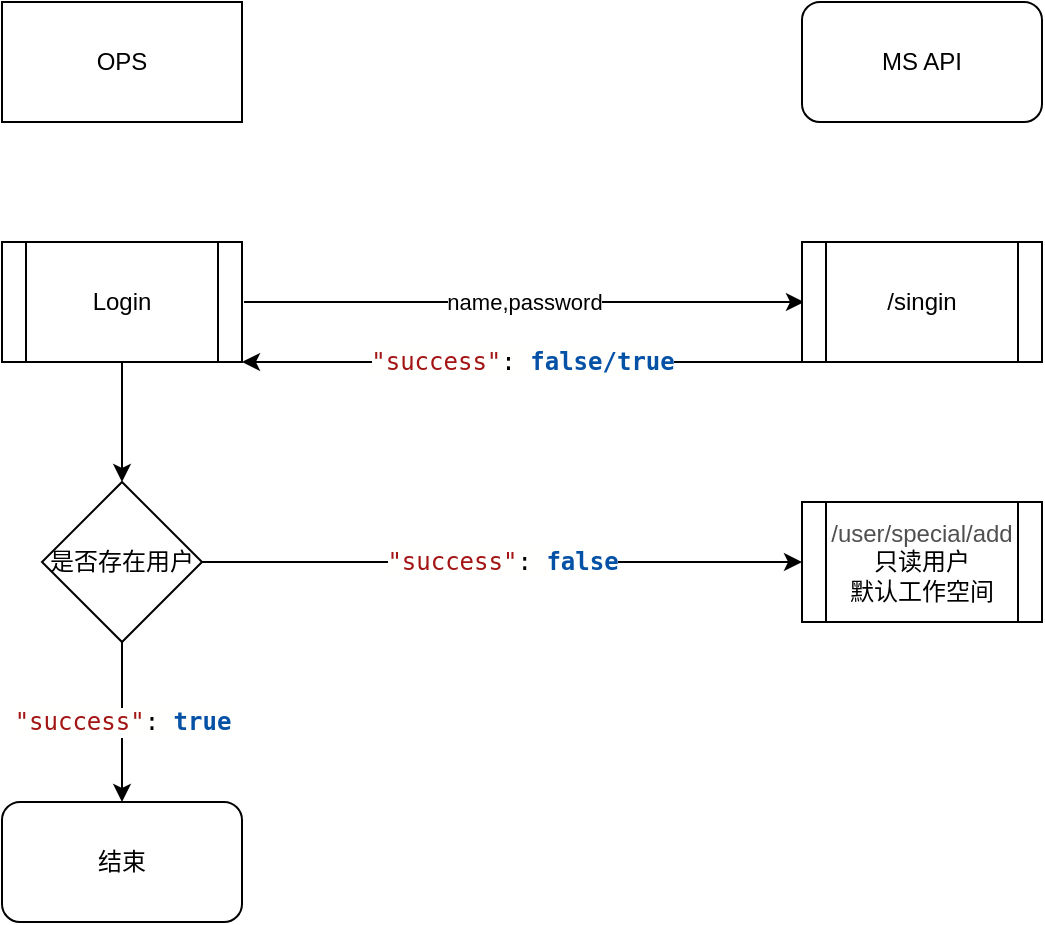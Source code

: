 <mxfile version="14.1.8" type="github" pages="2">
  <diagram id="Z58pGtP5zJbnXp1TciGu" name="用户关联">
    <mxGraphModel dx="1562" dy="912" grid="1" gridSize="10" guides="1" tooltips="1" connect="1" arrows="1" fold="1" page="1" pageScale="1" pageWidth="827" pageHeight="1169" math="0" shadow="0">
      <root>
        <mxCell id="0" />
        <mxCell id="1" parent="0" />
        <mxCell id="ELI0qrgOZ5BdzHNoMAGf-1" value="OPS" style="rounded=0;whiteSpace=wrap;html=1;" vertex="1" parent="1">
          <mxGeometry x="120" y="40" width="120" height="60" as="geometry" />
        </mxCell>
        <mxCell id="ELI0qrgOZ5BdzHNoMAGf-2" value="MS API" style="rounded=1;whiteSpace=wrap;html=1;" vertex="1" parent="1">
          <mxGeometry x="520" y="40" width="120" height="60" as="geometry" />
        </mxCell>
        <mxCell id="ELI0qrgOZ5BdzHNoMAGf-11" value="name,password" style="edgeStyle=orthogonalEdgeStyle;rounded=0;orthogonalLoop=1;jettySize=auto;html=1;" edge="1" parent="1">
          <mxGeometry relative="1" as="geometry">
            <mxPoint x="241" y="190" as="sourcePoint" />
            <mxPoint x="521" y="190" as="targetPoint" />
          </mxGeometry>
        </mxCell>
        <mxCell id="ELI0qrgOZ5BdzHNoMAGf-26" style="edgeStyle=orthogonalEdgeStyle;rounded=0;orthogonalLoop=1;jettySize=auto;html=1;" edge="1" parent="1" source="ELI0qrgOZ5BdzHNoMAGf-4" target="ELI0qrgOZ5BdzHNoMAGf-6">
          <mxGeometry relative="1" as="geometry" />
        </mxCell>
        <mxCell id="ELI0qrgOZ5BdzHNoMAGf-4" value="Login" style="shape=process;whiteSpace=wrap;html=1;backgroundOutline=1;" vertex="1" parent="1">
          <mxGeometry x="120" y="160" width="120" height="60" as="geometry" />
        </mxCell>
        <mxCell id="ELI0qrgOZ5BdzHNoMAGf-5" value="/singin" style="shape=process;whiteSpace=wrap;html=1;backgroundOutline=1;" vertex="1" parent="1">
          <mxGeometry x="520" y="160" width="120" height="60" as="geometry" />
        </mxCell>
        <mxCell id="ELI0qrgOZ5BdzHNoMAGf-27" value="&lt;span style=&quot;font-style: normal ; font-weight: 400 ; letter-spacing: normal ; text-align: center ; text-indent: 0px ; text-transform: none ; word-spacing: 0px ; font-family: &amp;#34;droid sans mono&amp;#34; , monospace , monospace , &amp;#34;droid sans fallback&amp;#34; ; font-size: 12px ; background-color: rgb(255 , 255 , 254) ; color: rgb(163 , 21 , 21)&quot;&gt;&quot;success&quot;&lt;/span&gt;&lt;span style=&quot;color: rgb(0 , 0 , 0) ; font-style: normal ; font-weight: 400 ; letter-spacing: normal ; text-align: center ; text-indent: 0px ; text-transform: none ; word-spacing: 0px ; font-family: &amp;#34;droid sans mono&amp;#34; , monospace , monospace , &amp;#34;droid sans fallback&amp;#34; ; font-size: 12px ; background-color: rgb(255 , 255 , 254)&quot;&gt;:&lt;span&gt;&amp;nbsp;&lt;/span&gt;&lt;/span&gt;&lt;span style=&quot;font-style: normal ; letter-spacing: normal ; text-align: center ; text-indent: 0px ; text-transform: none ; word-spacing: 0px ; font-family: &amp;#34;droid sans mono&amp;#34; , monospace , monospace , &amp;#34;droid sans fallback&amp;#34; ; font-size: 12px ; background-color: rgb(255 , 255 , 254) ; color: rgb(4 , 81 , 165) ; font-weight: bold&quot;&gt;false&lt;br&gt;&lt;/span&gt;" style="edgeStyle=orthogonalEdgeStyle;rounded=0;orthogonalLoop=1;jettySize=auto;html=1;" edge="1" parent="1" source="ELI0qrgOZ5BdzHNoMAGf-6" target="ELI0qrgOZ5BdzHNoMAGf-7">
          <mxGeometry relative="1" as="geometry" />
        </mxCell>
        <mxCell id="ELI0qrgOZ5BdzHNoMAGf-30" value="&lt;span style=&quot;font-style: normal ; font-weight: 400 ; letter-spacing: normal ; text-align: center ; text-indent: 0px ; text-transform: none ; word-spacing: 0px ; font-family: &amp;#34;droid sans mono&amp;#34; , monospace , monospace , &amp;#34;droid sans fallback&amp;#34; ; font-size: 12px ; background-color: rgb(255 , 255 , 254) ; color: rgb(163 , 21 , 21)&quot;&gt;&quot;success&quot;&lt;/span&gt;&lt;span style=&quot;font-style: normal ; letter-spacing: normal ; text-align: center ; text-indent: 0px ; text-transform: none ; word-spacing: 0px ; font-family: &amp;#34;droid sans mono&amp;#34; , monospace , monospace , &amp;#34;droid sans fallback&amp;#34; ; font-size: 12px ; background-color: rgb(255 , 255 , 254)&quot;&gt;:&amp;nbsp;&lt;font color=&quot;#0451a5&quot;&gt;&lt;b&gt;true&lt;/b&gt;&lt;/font&gt;&lt;/span&gt;" style="edgeStyle=orthogonalEdgeStyle;rounded=0;orthogonalLoop=1;jettySize=auto;html=1;exitX=0.5;exitY=1;exitDx=0;exitDy=0;" edge="1" parent="1" source="ELI0qrgOZ5BdzHNoMAGf-6" target="ELI0qrgOZ5BdzHNoMAGf-29">
          <mxGeometry relative="1" as="geometry" />
        </mxCell>
        <mxCell id="ELI0qrgOZ5BdzHNoMAGf-6" value="是否存在用户" style="rhombus;whiteSpace=wrap;html=1;" vertex="1" parent="1">
          <mxGeometry x="140" y="280" width="80" height="80" as="geometry" />
        </mxCell>
        <mxCell id="ELI0qrgOZ5BdzHNoMAGf-7" value="&lt;span style=&quot;color: rgb(80 , 80 , 80) ; font-family: &amp;#34;opensans&amp;#34; , &amp;#34;helvetica&amp;#34; , &amp;#34;arial&amp;#34; , sans-serif ; text-align: left ; background-color: rgb(255 , 255 , 255)&quot;&gt;/user/special/add&lt;/span&gt;&lt;br&gt;只读用户&lt;br&gt;默认工作空间" style="shape=process;whiteSpace=wrap;html=1;backgroundOutline=1;" vertex="1" parent="1">
          <mxGeometry x="520" y="290" width="120" height="60" as="geometry" />
        </mxCell>
        <mxCell id="ELI0qrgOZ5BdzHNoMAGf-25" value="&lt;span style=&quot;font-family: &amp;#34;droid sans mono&amp;#34; , monospace , monospace , &amp;#34;droid sans fallback&amp;#34; ; font-size: 12px ; font-style: normal ; font-weight: 400 ; letter-spacing: normal ; text-align: center ; text-indent: 0px ; text-transform: none ; word-spacing: 0px ; background-color: rgb(255 , 255 , 254) ; color: rgb(163 , 21 , 21)&quot;&gt;&quot;success&quot;&lt;/span&gt;&lt;span style=&quot;color: rgb(0 , 0 , 0) ; font-family: &amp;#34;droid sans mono&amp;#34; , monospace , monospace , &amp;#34;droid sans fallback&amp;#34; ; font-size: 12px ; font-style: normal ; font-weight: 400 ; letter-spacing: normal ; text-align: center ; text-indent: 0px ; text-transform: none ; word-spacing: 0px ; background-color: rgb(255 , 255 , 254)&quot;&gt;:&lt;span&gt;&amp;nbsp;&lt;/span&gt;&lt;/span&gt;&lt;span style=&quot;font-family: &amp;#34;droid sans mono&amp;#34; , monospace , monospace , &amp;#34;droid sans fallback&amp;#34; ; font-size: 12px ; font-style: normal ; letter-spacing: normal ; text-align: center ; text-indent: 0px ; text-transform: none ; word-spacing: 0px ; background-color: rgb(255 , 255 , 254) ; color: rgb(4 , 81 , 165) ; font-weight: bold&quot;&gt;false/true&lt;/span&gt;" style="endArrow=classic;html=1;exitX=0;exitY=1;exitDx=0;exitDy=0;entryX=1;entryY=1;entryDx=0;entryDy=0;" edge="1" parent="1" source="ELI0qrgOZ5BdzHNoMAGf-5" target="ELI0qrgOZ5BdzHNoMAGf-4">
          <mxGeometry width="50" height="50" relative="1" as="geometry">
            <mxPoint x="390" y="250" as="sourcePoint" />
            <mxPoint x="440" y="200" as="targetPoint" />
          </mxGeometry>
        </mxCell>
        <mxCell id="ELI0qrgOZ5BdzHNoMAGf-29" value="结束" style="rounded=1;whiteSpace=wrap;html=1;" vertex="1" parent="1">
          <mxGeometry x="120" y="440" width="120" height="60" as="geometry" />
        </mxCell>
      </root>
    </mxGraphModel>
  </diagram>
  <diagram id="aR2WzzmfOCvFUp8l_jCG" name="项目关联">
    <mxGraphModel dx="1562" dy="912" grid="1" gridSize="10" guides="1" tooltips="1" connect="1" arrows="1" fold="1" page="1" pageScale="1" pageWidth="827" pageHeight="1169" math="0" shadow="0">
      <root>
        <mxCell id="hyyFNtLHfnwPZ0Lmlfuo-0" />
        <mxCell id="hyyFNtLHfnwPZ0Lmlfuo-1" parent="hyyFNtLHfnwPZ0Lmlfuo-0" />
        <mxCell id="hyyFNtLHfnwPZ0Lmlfuo-2" style="edgeStyle=orthogonalEdgeStyle;rounded=0;orthogonalLoop=1;jettySize=auto;html=1;entryX=0;entryY=0.5;entryDx=0;entryDy=0;" edge="1" parent="hyyFNtLHfnwPZ0Lmlfuo-1" source="hyyFNtLHfnwPZ0Lmlfuo-3" target="hyyFNtLHfnwPZ0Lmlfuo-4">
          <mxGeometry relative="1" as="geometry" />
        </mxCell>
        <mxCell id="hyyFNtLHfnwPZ0Lmlfuo-3" value="项目（增删）" style="shape=process;whiteSpace=wrap;html=1;backgroundOutline=1;" vertex="1" parent="hyyFNtLHfnwPZ0Lmlfuo-1">
          <mxGeometry x="120" y="160" width="120" height="60" as="geometry" />
        </mxCell>
        <mxCell id="hyyFNtLHfnwPZ0Lmlfuo-4" value="工作空间（增删）&lt;br&gt;&lt;span style=&quot;color: rgb(80 , 80 , 80) ; font-family: &amp;#34;opensans&amp;#34; , &amp;#34;helvetica&amp;#34; , &amp;#34;arial&amp;#34; , sans-serif ; text-align: left ; background-color: rgb(255 , 255 , 255)&quot;&gt;/workspace/special/add&lt;/span&gt;" style="shape=process;whiteSpace=wrap;html=1;backgroundOutline=1;" vertex="1" parent="hyyFNtLHfnwPZ0Lmlfuo-1">
          <mxGeometry x="520" y="160" width="200" height="60" as="geometry" />
        </mxCell>
        <mxCell id="EpImOU5Jvzk9dzo_M3Wd-68" style="edgeStyle=orthogonalEdgeStyle;rounded=0;orthogonalLoop=1;jettySize=auto;html=1;" edge="1" parent="hyyFNtLHfnwPZ0Lmlfuo-1" source="hyyFNtLHfnwPZ0Lmlfuo-5" target="EpImOU5Jvzk9dzo_M3Wd-2">
          <mxGeometry relative="1" as="geometry" />
        </mxCell>
        <mxCell id="hyyFNtLHfnwPZ0Lmlfuo-5" value="项目（修改）" style="shape=process;whiteSpace=wrap;html=1;backgroundOutline=1;" vertex="1" parent="hyyFNtLHfnwPZ0Lmlfuo-1">
          <mxGeometry x="120" y="280" width="120" height="60" as="geometry" />
        </mxCell>
        <mxCell id="hyyFNtLHfnwPZ0Lmlfuo-7" value="userId,projectName" style="edgeStyle=orthogonalEdgeStyle;rounded=0;orthogonalLoop=1;jettySize=auto;html=1;" edge="1" parent="hyyFNtLHfnwPZ0Lmlfuo-1" source="hyyFNtLHfnwPZ0Lmlfuo-8" target="hyyFNtLHfnwPZ0Lmlfuo-9">
          <mxGeometry relative="1" as="geometry" />
        </mxCell>
        <mxCell id="hyyFNtLHfnwPZ0Lmlfuo-8" value="接口测试" style="shape=process;whiteSpace=wrap;html=1;backgroundOutline=1;" vertex="1" parent="hyyFNtLHfnwPZ0Lmlfuo-1">
          <mxGeometry x="120" y="440" width="120" height="60" as="geometry" />
        </mxCell>
        <mxCell id="EpImOU5Jvzk9dzo_M3Wd-69" style="edgeStyle=orthogonalEdgeStyle;rounded=0;orthogonalLoop=1;jettySize=auto;html=1;entryX=0.5;entryY=0;entryDx=0;entryDy=0;" edge="1" parent="hyyFNtLHfnwPZ0Lmlfuo-1" source="hyyFNtLHfnwPZ0Lmlfuo-9" target="EpImOU5Jvzk9dzo_M3Wd-64">
          <mxGeometry relative="1" as="geometry" />
        </mxCell>
        <mxCell id="hyyFNtLHfnwPZ0Lmlfuo-9" value="登入 MS" style="shape=process;whiteSpace=wrap;html=1;backgroundOutline=1;" vertex="1" parent="hyyFNtLHfnwPZ0Lmlfuo-1">
          <mxGeometry x="520" y="440" width="120" height="60" as="geometry" />
        </mxCell>
        <mxCell id="EpImOU5Jvzk9dzo_M3Wd-0" value="OPS" style="rounded=0;whiteSpace=wrap;html=1;" vertex="1" parent="hyyFNtLHfnwPZ0Lmlfuo-1">
          <mxGeometry x="120" y="40" width="120" height="60" as="geometry" />
        </mxCell>
        <mxCell id="EpImOU5Jvzk9dzo_M3Wd-1" value="MS API" style="rounded=1;whiteSpace=wrap;html=1;" vertex="1" parent="hyyFNtLHfnwPZ0Lmlfuo-1">
          <mxGeometry x="520" y="40" width="120" height="60" as="geometry" />
        </mxCell>
        <mxCell id="EpImOU5Jvzk9dzo_M3Wd-2" value="工作空间（修改该）&lt;br&gt;&lt;span style=&quot;color: rgb(80 , 80 , 80) ; font-family: &amp;#34;opensans&amp;#34; , &amp;#34;helvetica&amp;#34; , &amp;#34;arial&amp;#34; , sans-serif ; text-align: left ; background-color: rgb(255 , 255 , 255)&quot;&gt;/user/special/ws/member/add&lt;/span&gt;" style="shape=process;whiteSpace=wrap;html=1;backgroundOutline=1;" vertex="1" parent="hyyFNtLHfnwPZ0Lmlfuo-1">
          <mxGeometry x="520" y="280" width="200" height="60" as="geometry" />
        </mxCell>
        <mxCell id="EpImOU5Jvzk9dzo_M3Wd-25" value="" style="shape=table;html=1;whiteSpace=wrap;startSize=0;container=1;collapsible=0;childLayout=tableLayout;" vertex="1" parent="hyyFNtLHfnwPZ0Lmlfuo-1">
          <mxGeometry x="150" y="830" width="600" height="240" as="geometry" />
        </mxCell>
        <mxCell id="EpImOU5Jvzk9dzo_M3Wd-26" value="" style="shape=partialRectangle;html=1;whiteSpace=wrap;collapsible=0;dropTarget=0;pointerEvents=0;fillColor=none;top=0;left=0;bottom=0;right=0;points=[[0,0.5],[1,0.5]];portConstraint=eastwest;" vertex="1" parent="EpImOU5Jvzk9dzo_M3Wd-25">
          <mxGeometry width="600" height="40" as="geometry" />
        </mxCell>
        <mxCell id="EpImOU5Jvzk9dzo_M3Wd-27" value="ops_project_name" style="shape=partialRectangle;html=1;whiteSpace=wrap;connectable=0;overflow=hidden;fillColor=none;top=0;left=0;bottom=0;right=0;" vertex="1" parent="EpImOU5Jvzk9dzo_M3Wd-26">
          <mxGeometry width="140" height="40" as="geometry" />
        </mxCell>
        <mxCell id="EpImOU5Jvzk9dzo_M3Wd-28" value="&lt;span&gt;ms_user_id&lt;/span&gt;" style="shape=partialRectangle;html=1;whiteSpace=wrap;connectable=0;overflow=hidden;fillColor=none;top=0;left=0;bottom=0;right=0;" vertex="1" parent="EpImOU5Jvzk9dzo_M3Wd-26">
          <mxGeometry x="140" width="140" height="40" as="geometry" />
        </mxCell>
        <mxCell id="EpImOU5Jvzk9dzo_M3Wd-29" value="&lt;meta charset=&quot;utf-8&quot;&gt;&lt;span style=&quot;color: rgb(0, 0, 0); font-family: helvetica; font-size: 12px; font-style: normal; font-weight: 400; letter-spacing: normal; text-align: center; text-indent: 0px; text-transform: none; word-spacing: 0px; background-color: rgb(248, 249, 250); display: inline; float: none;&quot;&gt;ms_workspace_name&lt;/span&gt;" style="shape=partialRectangle;html=1;whiteSpace=wrap;connectable=0;overflow=hidden;fillColor=none;top=0;left=0;bottom=0;right=0;" vertex="1" parent="EpImOU5Jvzk9dzo_M3Wd-26">
          <mxGeometry x="280" width="140" height="40" as="geometry" />
        </mxCell>
        <mxCell id="EpImOU5Jvzk9dzo_M3Wd-30" value="&lt;span style=&quot;font-family: &amp;#34;helvetica&amp;#34;&quot;&gt;ms_workspace_id&lt;/span&gt;" style="shape=partialRectangle;html=1;whiteSpace=wrap;connectable=0;overflow=hidden;fillColor=none;top=0;left=0;bottom=0;right=0;" vertex="1" parent="EpImOU5Jvzk9dzo_M3Wd-26">
          <mxGeometry x="420" width="180" height="40" as="geometry" />
        </mxCell>
        <mxCell id="EpImOU5Jvzk9dzo_M3Wd-31" value="" style="shape=partialRectangle;html=1;whiteSpace=wrap;collapsible=0;dropTarget=0;pointerEvents=0;fillColor=none;top=0;left=0;bottom=0;right=0;points=[[0,0.5],[1,0.5]];portConstraint=eastwest;" vertex="1" parent="EpImOU5Jvzk9dzo_M3Wd-25">
          <mxGeometry y="40" width="600" height="40" as="geometry" />
        </mxCell>
        <mxCell id="EpImOU5Jvzk9dzo_M3Wd-32" value="dd.shan" style="shape=partialRectangle;html=1;whiteSpace=wrap;connectable=0;overflow=hidden;fillColor=none;top=0;left=0;bottom=0;right=0;" vertex="1" parent="EpImOU5Jvzk9dzo_M3Wd-31">
          <mxGeometry width="140" height="40" as="geometry" />
        </mxCell>
        <mxCell id="EpImOU5Jvzk9dzo_M3Wd-33" value="dd.shan" style="shape=partialRectangle;html=1;whiteSpace=wrap;connectable=0;overflow=hidden;fillColor=none;top=0;left=0;bottom=0;right=0;" vertex="1" parent="EpImOU5Jvzk9dzo_M3Wd-31">
          <mxGeometry x="140" width="140" height="40" as="geometry" />
        </mxCell>
        <mxCell id="EpImOU5Jvzk9dzo_M3Wd-34" value="OPS项目" style="shape=partialRectangle;html=1;whiteSpace=wrap;connectable=0;overflow=hidden;fillColor=none;top=0;left=0;bottom=0;right=0;" vertex="1" parent="EpImOU5Jvzk9dzo_M3Wd-31">
          <mxGeometry x="280" width="140" height="40" as="geometry" />
        </mxCell>
        <mxCell id="EpImOU5Jvzk9dzo_M3Wd-35" value="adfdsfdsfd" style="shape=partialRectangle;html=1;whiteSpace=wrap;connectable=0;overflow=hidden;fillColor=none;top=0;left=0;bottom=0;right=0;" vertex="1" parent="EpImOU5Jvzk9dzo_M3Wd-31">
          <mxGeometry x="420" width="180" height="40" as="geometry" />
        </mxCell>
        <mxCell id="EpImOU5Jvzk9dzo_M3Wd-36" value="" style="shape=partialRectangle;html=1;whiteSpace=wrap;collapsible=0;dropTarget=0;pointerEvents=0;fillColor=none;top=0;left=0;bottom=0;right=0;points=[[0,0.5],[1,0.5]];portConstraint=eastwest;" vertex="1" parent="EpImOU5Jvzk9dzo_M3Wd-25">
          <mxGeometry y="80" width="600" height="40" as="geometry" />
        </mxCell>
        <mxCell id="EpImOU5Jvzk9dzo_M3Wd-37" value="" style="shape=partialRectangle;html=1;whiteSpace=wrap;connectable=0;overflow=hidden;fillColor=none;top=0;left=0;bottom=0;right=0;" vertex="1" parent="EpImOU5Jvzk9dzo_M3Wd-36">
          <mxGeometry width="140" height="40" as="geometry" />
        </mxCell>
        <mxCell id="EpImOU5Jvzk9dzo_M3Wd-38" value="" style="shape=partialRectangle;html=1;whiteSpace=wrap;connectable=0;overflow=hidden;fillColor=none;top=0;left=0;bottom=0;right=0;" vertex="1" parent="EpImOU5Jvzk9dzo_M3Wd-36">
          <mxGeometry x="140" width="140" height="40" as="geometry" />
        </mxCell>
        <mxCell id="EpImOU5Jvzk9dzo_M3Wd-39" value="" style="shape=partialRectangle;html=1;whiteSpace=wrap;connectable=0;overflow=hidden;fillColor=none;top=0;left=0;bottom=0;right=0;" vertex="1" parent="EpImOU5Jvzk9dzo_M3Wd-36">
          <mxGeometry x="280" width="140" height="40" as="geometry" />
        </mxCell>
        <mxCell id="EpImOU5Jvzk9dzo_M3Wd-40" value="" style="shape=partialRectangle;html=1;whiteSpace=wrap;connectable=0;overflow=hidden;fillColor=none;top=0;left=0;bottom=0;right=0;" vertex="1" parent="EpImOU5Jvzk9dzo_M3Wd-36">
          <mxGeometry x="420" width="180" height="40" as="geometry" />
        </mxCell>
        <mxCell id="EpImOU5Jvzk9dzo_M3Wd-41" value="" style="shape=partialRectangle;html=1;whiteSpace=wrap;collapsible=0;dropTarget=0;pointerEvents=0;fillColor=none;top=0;left=0;bottom=0;right=0;points=[[0,0.5],[1,0.5]];portConstraint=eastwest;" vertex="1" parent="EpImOU5Jvzk9dzo_M3Wd-25">
          <mxGeometry y="120" width="600" height="40" as="geometry" />
        </mxCell>
        <mxCell id="EpImOU5Jvzk9dzo_M3Wd-42" value="" style="shape=partialRectangle;html=1;whiteSpace=wrap;connectable=0;overflow=hidden;fillColor=none;top=0;left=0;bottom=0;right=0;" vertex="1" parent="EpImOU5Jvzk9dzo_M3Wd-41">
          <mxGeometry width="140" height="40" as="geometry" />
        </mxCell>
        <mxCell id="EpImOU5Jvzk9dzo_M3Wd-43" value="" style="shape=partialRectangle;html=1;whiteSpace=wrap;connectable=0;overflow=hidden;fillColor=none;top=0;left=0;bottom=0;right=0;" vertex="1" parent="EpImOU5Jvzk9dzo_M3Wd-41">
          <mxGeometry x="140" width="140" height="40" as="geometry" />
        </mxCell>
        <mxCell id="EpImOU5Jvzk9dzo_M3Wd-44" value="" style="shape=partialRectangle;html=1;whiteSpace=wrap;connectable=0;overflow=hidden;fillColor=none;top=0;left=0;bottom=0;right=0;" vertex="1" parent="EpImOU5Jvzk9dzo_M3Wd-41">
          <mxGeometry x="280" width="140" height="40" as="geometry" />
        </mxCell>
        <mxCell id="EpImOU5Jvzk9dzo_M3Wd-45" value="" style="shape=partialRectangle;html=1;whiteSpace=wrap;connectable=0;overflow=hidden;fillColor=none;top=0;left=0;bottom=0;right=0;" vertex="1" parent="EpImOU5Jvzk9dzo_M3Wd-41">
          <mxGeometry x="420" width="180" height="40" as="geometry" />
        </mxCell>
        <mxCell id="EpImOU5Jvzk9dzo_M3Wd-46" value="" style="shape=partialRectangle;html=1;whiteSpace=wrap;collapsible=0;dropTarget=0;pointerEvents=0;fillColor=none;top=0;left=0;bottom=0;right=0;points=[[0,0.5],[1,0.5]];portConstraint=eastwest;" vertex="1" parent="EpImOU5Jvzk9dzo_M3Wd-25">
          <mxGeometry y="160" width="600" height="40" as="geometry" />
        </mxCell>
        <mxCell id="EpImOU5Jvzk9dzo_M3Wd-47" value="" style="shape=partialRectangle;html=1;whiteSpace=wrap;connectable=0;overflow=hidden;fillColor=none;top=0;left=0;bottom=0;right=0;" vertex="1" parent="EpImOU5Jvzk9dzo_M3Wd-46">
          <mxGeometry width="140" height="40" as="geometry" />
        </mxCell>
        <mxCell id="EpImOU5Jvzk9dzo_M3Wd-48" value="" style="shape=partialRectangle;html=1;whiteSpace=wrap;connectable=0;overflow=hidden;fillColor=none;top=0;left=0;bottom=0;right=0;" vertex="1" parent="EpImOU5Jvzk9dzo_M3Wd-46">
          <mxGeometry x="140" width="140" height="40" as="geometry" />
        </mxCell>
        <mxCell id="EpImOU5Jvzk9dzo_M3Wd-49" value="" style="shape=partialRectangle;html=1;whiteSpace=wrap;connectable=0;overflow=hidden;fillColor=none;top=0;left=0;bottom=0;right=0;" vertex="1" parent="EpImOU5Jvzk9dzo_M3Wd-46">
          <mxGeometry x="280" width="140" height="40" as="geometry" />
        </mxCell>
        <mxCell id="EpImOU5Jvzk9dzo_M3Wd-50" value="" style="shape=partialRectangle;html=1;whiteSpace=wrap;connectable=0;overflow=hidden;fillColor=none;top=0;left=0;bottom=0;right=0;" vertex="1" parent="EpImOU5Jvzk9dzo_M3Wd-46">
          <mxGeometry x="420" width="180" height="40" as="geometry" />
        </mxCell>
        <mxCell id="EpImOU5Jvzk9dzo_M3Wd-51" value="" style="shape=partialRectangle;html=1;whiteSpace=wrap;collapsible=0;dropTarget=0;pointerEvents=0;fillColor=none;top=0;left=0;bottom=0;right=0;points=[[0,0.5],[1,0.5]];portConstraint=eastwest;" vertex="1" parent="EpImOU5Jvzk9dzo_M3Wd-25">
          <mxGeometry y="200" width="600" height="40" as="geometry" />
        </mxCell>
        <mxCell id="EpImOU5Jvzk9dzo_M3Wd-52" value="" style="shape=partialRectangle;html=1;whiteSpace=wrap;connectable=0;overflow=hidden;fillColor=none;top=0;left=0;bottom=0;right=0;" vertex="1" parent="EpImOU5Jvzk9dzo_M3Wd-51">
          <mxGeometry width="140" height="40" as="geometry" />
        </mxCell>
        <mxCell id="EpImOU5Jvzk9dzo_M3Wd-53" value="" style="shape=partialRectangle;html=1;whiteSpace=wrap;connectable=0;overflow=hidden;fillColor=none;top=0;left=0;bottom=0;right=0;" vertex="1" parent="EpImOU5Jvzk9dzo_M3Wd-51">
          <mxGeometry x="140" width="140" height="40" as="geometry" />
        </mxCell>
        <mxCell id="EpImOU5Jvzk9dzo_M3Wd-54" value="" style="shape=partialRectangle;html=1;whiteSpace=wrap;connectable=0;overflow=hidden;fillColor=none;top=0;left=0;bottom=0;right=0;" vertex="1" parent="EpImOU5Jvzk9dzo_M3Wd-51">
          <mxGeometry x="280" width="140" height="40" as="geometry" />
        </mxCell>
        <mxCell id="EpImOU5Jvzk9dzo_M3Wd-55" value="" style="shape=partialRectangle;html=1;whiteSpace=wrap;connectable=0;overflow=hidden;fillColor=none;top=0;left=0;bottom=0;right=0;" vertex="1" parent="EpImOU5Jvzk9dzo_M3Wd-51">
          <mxGeometry x="420" width="180" height="40" as="geometry" />
        </mxCell>
        <mxCell id="EpImOU5Jvzk9dzo_M3Wd-70" style="edgeStyle=orthogonalEdgeStyle;rounded=0;orthogonalLoop=1;jettySize=auto;html=1;entryX=0.5;entryY=0;entryDx=0;entryDy=0;" edge="1" parent="hyyFNtLHfnwPZ0Lmlfuo-1" source="EpImOU5Jvzk9dzo_M3Wd-64" target="EpImOU5Jvzk9dzo_M3Wd-65">
          <mxGeometry relative="1" as="geometry" />
        </mxCell>
        <mxCell id="EpImOU5Jvzk9dzo_M3Wd-64" value="切换工作空间" style="shape=process;whiteSpace=wrap;html=1;backgroundOutline=1;" vertex="1" parent="hyyFNtLHfnwPZ0Lmlfuo-1">
          <mxGeometry x="520" y="560" width="120" height="60" as="geometry" />
        </mxCell>
        <mxCell id="EpImOU5Jvzk9dzo_M3Wd-65" value="加载页面" style="shape=process;whiteSpace=wrap;html=1;backgroundOutline=1;" vertex="1" parent="hyyFNtLHfnwPZ0Lmlfuo-1">
          <mxGeometry x="520" y="680" width="120" height="60" as="geometry" />
        </mxCell>
        <mxCell id="EpImOU5Jvzk9dzo_M3Wd-72" value="项目更新修改该时更新这张表" style="text;html=1;strokeColor=none;fillColor=none;align=left;verticalAlign=middle;whiteSpace=wrap;rounded=0;" vertex="1" parent="hyyFNtLHfnwPZ0Lmlfuo-1">
          <mxGeometry x="150" y="810" width="400" height="20" as="geometry" />
        </mxCell>
      </root>
    </mxGraphModel>
  </diagram>
</mxfile>
